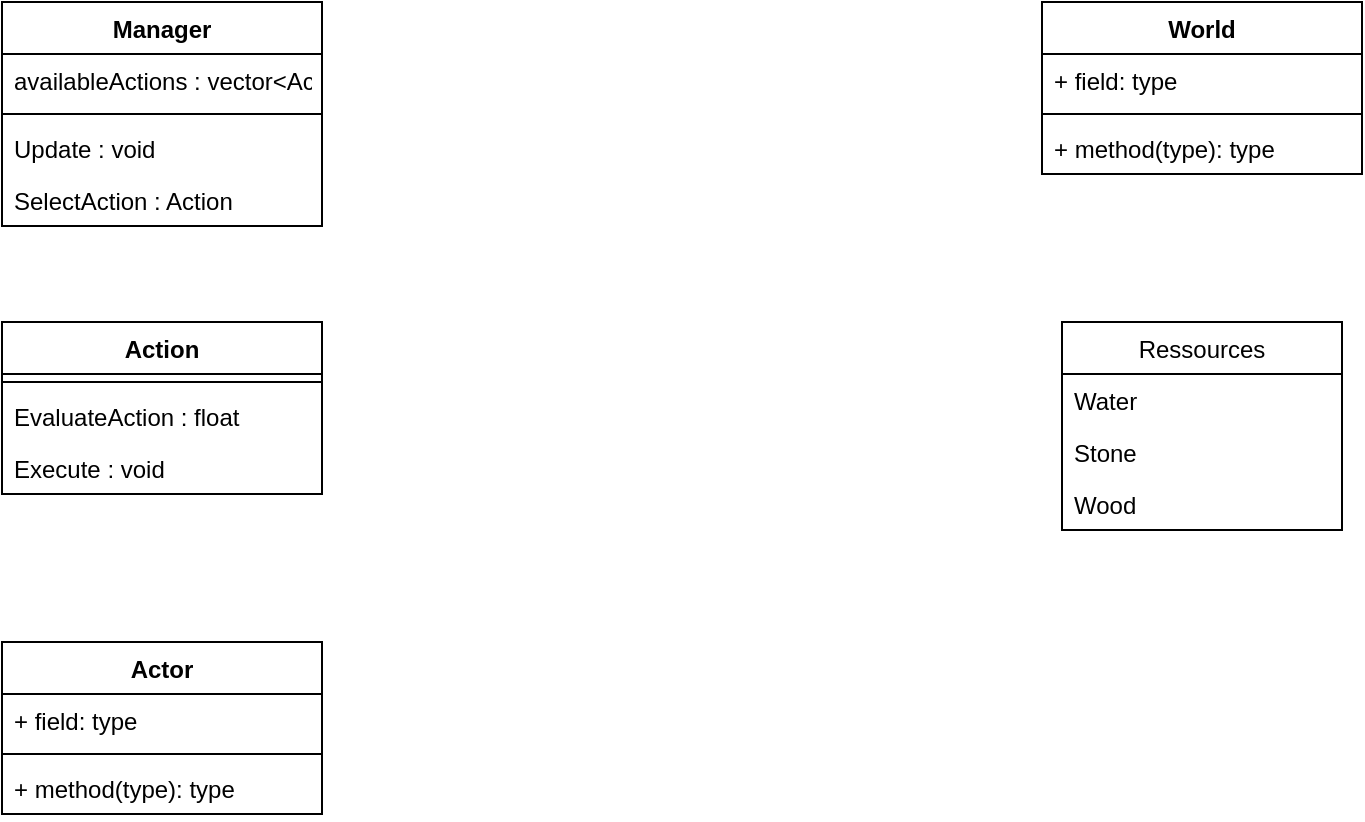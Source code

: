 <mxfile version="20.3.0" type="device"><diagram id="QMFrS9MfTptEhvOB0yR2" name="Page-1"><mxGraphModel dx="1038" dy="649" grid="1" gridSize="10" guides="1" tooltips="1" connect="1" arrows="1" fold="1" page="1" pageScale="1" pageWidth="827" pageHeight="1169" math="0" shadow="0"><root><mxCell id="0"/><mxCell id="1" parent="0"/><mxCell id="r3iOT6gJvA3gXUKnrAfs-1" value="Manager" style="swimlane;fontStyle=1;align=center;verticalAlign=top;childLayout=stackLayout;horizontal=1;startSize=26;horizontalStack=0;resizeParent=1;resizeParentMax=0;resizeLast=0;collapsible=1;marginBottom=0;" vertex="1" parent="1"><mxGeometry x="80" y="40" width="160" height="112" as="geometry"/></mxCell><mxCell id="r3iOT6gJvA3gXUKnrAfs-2" value="availableActions : vector&lt;Action&gt;" style="text;strokeColor=none;fillColor=none;align=left;verticalAlign=top;spacingLeft=4;spacingRight=4;overflow=hidden;rotatable=0;points=[[0,0.5],[1,0.5]];portConstraint=eastwest;" vertex="1" parent="r3iOT6gJvA3gXUKnrAfs-1"><mxGeometry y="26" width="160" height="26" as="geometry"/></mxCell><mxCell id="r3iOT6gJvA3gXUKnrAfs-3" value="" style="line;strokeWidth=1;fillColor=none;align=left;verticalAlign=middle;spacingTop=-1;spacingLeft=3;spacingRight=3;rotatable=0;labelPosition=right;points=[];portConstraint=eastwest;strokeColor=inherit;" vertex="1" parent="r3iOT6gJvA3gXUKnrAfs-1"><mxGeometry y="52" width="160" height="8" as="geometry"/></mxCell><mxCell id="r3iOT6gJvA3gXUKnrAfs-27" value="Update : void" style="text;strokeColor=none;fillColor=none;align=left;verticalAlign=top;spacingLeft=4;spacingRight=4;overflow=hidden;rotatable=0;points=[[0,0.5],[1,0.5]];portConstraint=eastwest;" vertex="1" parent="r3iOT6gJvA3gXUKnrAfs-1"><mxGeometry y="60" width="160" height="26" as="geometry"/></mxCell><mxCell id="r3iOT6gJvA3gXUKnrAfs-25" value="SelectAction : Action" style="text;strokeColor=none;fillColor=none;align=left;verticalAlign=top;spacingLeft=4;spacingRight=4;overflow=hidden;rotatable=0;points=[[0,0.5],[1,0.5]];portConstraint=eastwest;" vertex="1" parent="r3iOT6gJvA3gXUKnrAfs-1"><mxGeometry y="86" width="160" height="26" as="geometry"/></mxCell><mxCell id="r3iOT6gJvA3gXUKnrAfs-6" value="Action" style="swimlane;fontStyle=1;align=center;verticalAlign=top;childLayout=stackLayout;horizontal=1;startSize=26;horizontalStack=0;resizeParent=1;resizeParentMax=0;resizeLast=0;collapsible=1;marginBottom=0;" vertex="1" parent="1"><mxGeometry x="80" y="200" width="160" height="86" as="geometry"/></mxCell><mxCell id="r3iOT6gJvA3gXUKnrAfs-8" value="" style="line;strokeWidth=1;fillColor=none;align=left;verticalAlign=middle;spacingTop=-1;spacingLeft=3;spacingRight=3;rotatable=0;labelPosition=right;points=[];portConstraint=eastwest;strokeColor=inherit;" vertex="1" parent="r3iOT6gJvA3gXUKnrAfs-6"><mxGeometry y="26" width="160" height="8" as="geometry"/></mxCell><mxCell id="r3iOT6gJvA3gXUKnrAfs-26" value="EvaluateAction : float" style="text;strokeColor=none;fillColor=none;align=left;verticalAlign=top;spacingLeft=4;spacingRight=4;overflow=hidden;rotatable=0;points=[[0,0.5],[1,0.5]];portConstraint=eastwest;" vertex="1" parent="r3iOT6gJvA3gXUKnrAfs-6"><mxGeometry y="34" width="160" height="26" as="geometry"/></mxCell><mxCell id="r3iOT6gJvA3gXUKnrAfs-9" value="Execute : void" style="text;strokeColor=none;fillColor=none;align=left;verticalAlign=top;spacingLeft=4;spacingRight=4;overflow=hidden;rotatable=0;points=[[0,0.5],[1,0.5]];portConstraint=eastwest;" vertex="1" parent="r3iOT6gJvA3gXUKnrAfs-6"><mxGeometry y="60" width="160" height="26" as="geometry"/></mxCell><mxCell id="r3iOT6gJvA3gXUKnrAfs-14" value="World" style="swimlane;fontStyle=1;align=center;verticalAlign=top;childLayout=stackLayout;horizontal=1;startSize=26;horizontalStack=0;resizeParent=1;resizeParentMax=0;resizeLast=0;collapsible=1;marginBottom=0;" vertex="1" parent="1"><mxGeometry x="600" y="40" width="160" height="86" as="geometry"/></mxCell><mxCell id="r3iOT6gJvA3gXUKnrAfs-15" value="+ field: type" style="text;strokeColor=none;fillColor=none;align=left;verticalAlign=top;spacingLeft=4;spacingRight=4;overflow=hidden;rotatable=0;points=[[0,0.5],[1,0.5]];portConstraint=eastwest;" vertex="1" parent="r3iOT6gJvA3gXUKnrAfs-14"><mxGeometry y="26" width="160" height="26" as="geometry"/></mxCell><mxCell id="r3iOT6gJvA3gXUKnrAfs-16" value="" style="line;strokeWidth=1;fillColor=none;align=left;verticalAlign=middle;spacingTop=-1;spacingLeft=3;spacingRight=3;rotatable=0;labelPosition=right;points=[];portConstraint=eastwest;strokeColor=inherit;" vertex="1" parent="r3iOT6gJvA3gXUKnrAfs-14"><mxGeometry y="52" width="160" height="8" as="geometry"/></mxCell><mxCell id="r3iOT6gJvA3gXUKnrAfs-17" value="+ method(type): type" style="text;strokeColor=none;fillColor=none;align=left;verticalAlign=top;spacingLeft=4;spacingRight=4;overflow=hidden;rotatable=0;points=[[0,0.5],[1,0.5]];portConstraint=eastwest;" vertex="1" parent="r3iOT6gJvA3gXUKnrAfs-14"><mxGeometry y="60" width="160" height="26" as="geometry"/></mxCell><mxCell id="r3iOT6gJvA3gXUKnrAfs-18" value="Ressources" style="swimlane;fontStyle=0;childLayout=stackLayout;horizontal=1;startSize=26;fillColor=none;horizontalStack=0;resizeParent=1;resizeParentMax=0;resizeLast=0;collapsible=1;marginBottom=0;" vertex="1" parent="1"><mxGeometry x="610" y="200" width="140" height="104" as="geometry"/></mxCell><mxCell id="r3iOT6gJvA3gXUKnrAfs-19" value="Water" style="text;strokeColor=none;fillColor=none;align=left;verticalAlign=top;spacingLeft=4;spacingRight=4;overflow=hidden;rotatable=0;points=[[0,0.5],[1,0.5]];portConstraint=eastwest;" vertex="1" parent="r3iOT6gJvA3gXUKnrAfs-18"><mxGeometry y="26" width="140" height="26" as="geometry"/></mxCell><mxCell id="r3iOT6gJvA3gXUKnrAfs-20" value="Stone" style="text;strokeColor=none;fillColor=none;align=left;verticalAlign=top;spacingLeft=4;spacingRight=4;overflow=hidden;rotatable=0;points=[[0,0.5],[1,0.5]];portConstraint=eastwest;" vertex="1" parent="r3iOT6gJvA3gXUKnrAfs-18"><mxGeometry y="52" width="140" height="26" as="geometry"/></mxCell><mxCell id="r3iOT6gJvA3gXUKnrAfs-21" value="Wood" style="text;strokeColor=none;fillColor=none;align=left;verticalAlign=top;spacingLeft=4;spacingRight=4;overflow=hidden;rotatable=0;points=[[0,0.5],[1,0.5]];portConstraint=eastwest;" vertex="1" parent="r3iOT6gJvA3gXUKnrAfs-18"><mxGeometry y="78" width="140" height="26" as="geometry"/></mxCell><mxCell id="r3iOT6gJvA3gXUKnrAfs-32" value="Actor" style="swimlane;fontStyle=1;align=center;verticalAlign=top;childLayout=stackLayout;horizontal=1;startSize=26;horizontalStack=0;resizeParent=1;resizeParentMax=0;resizeLast=0;collapsible=1;marginBottom=0;" vertex="1" parent="1"><mxGeometry x="80" y="360" width="160" height="86" as="geometry"/></mxCell><mxCell id="r3iOT6gJvA3gXUKnrAfs-33" value="+ field: type" style="text;strokeColor=none;fillColor=none;align=left;verticalAlign=top;spacingLeft=4;spacingRight=4;overflow=hidden;rotatable=0;points=[[0,0.5],[1,0.5]];portConstraint=eastwest;" vertex="1" parent="r3iOT6gJvA3gXUKnrAfs-32"><mxGeometry y="26" width="160" height="26" as="geometry"/></mxCell><mxCell id="r3iOT6gJvA3gXUKnrAfs-34" value="" style="line;strokeWidth=1;fillColor=none;align=left;verticalAlign=middle;spacingTop=-1;spacingLeft=3;spacingRight=3;rotatable=0;labelPosition=right;points=[];portConstraint=eastwest;strokeColor=inherit;" vertex="1" parent="r3iOT6gJvA3gXUKnrAfs-32"><mxGeometry y="52" width="160" height="8" as="geometry"/></mxCell><mxCell id="r3iOT6gJvA3gXUKnrAfs-35" value="+ method(type): type" style="text;strokeColor=none;fillColor=none;align=left;verticalAlign=top;spacingLeft=4;spacingRight=4;overflow=hidden;rotatable=0;points=[[0,0.5],[1,0.5]];portConstraint=eastwest;" vertex="1" parent="r3iOT6gJvA3gXUKnrAfs-32"><mxGeometry y="60" width="160" height="26" as="geometry"/></mxCell></root></mxGraphModel></diagram></mxfile>